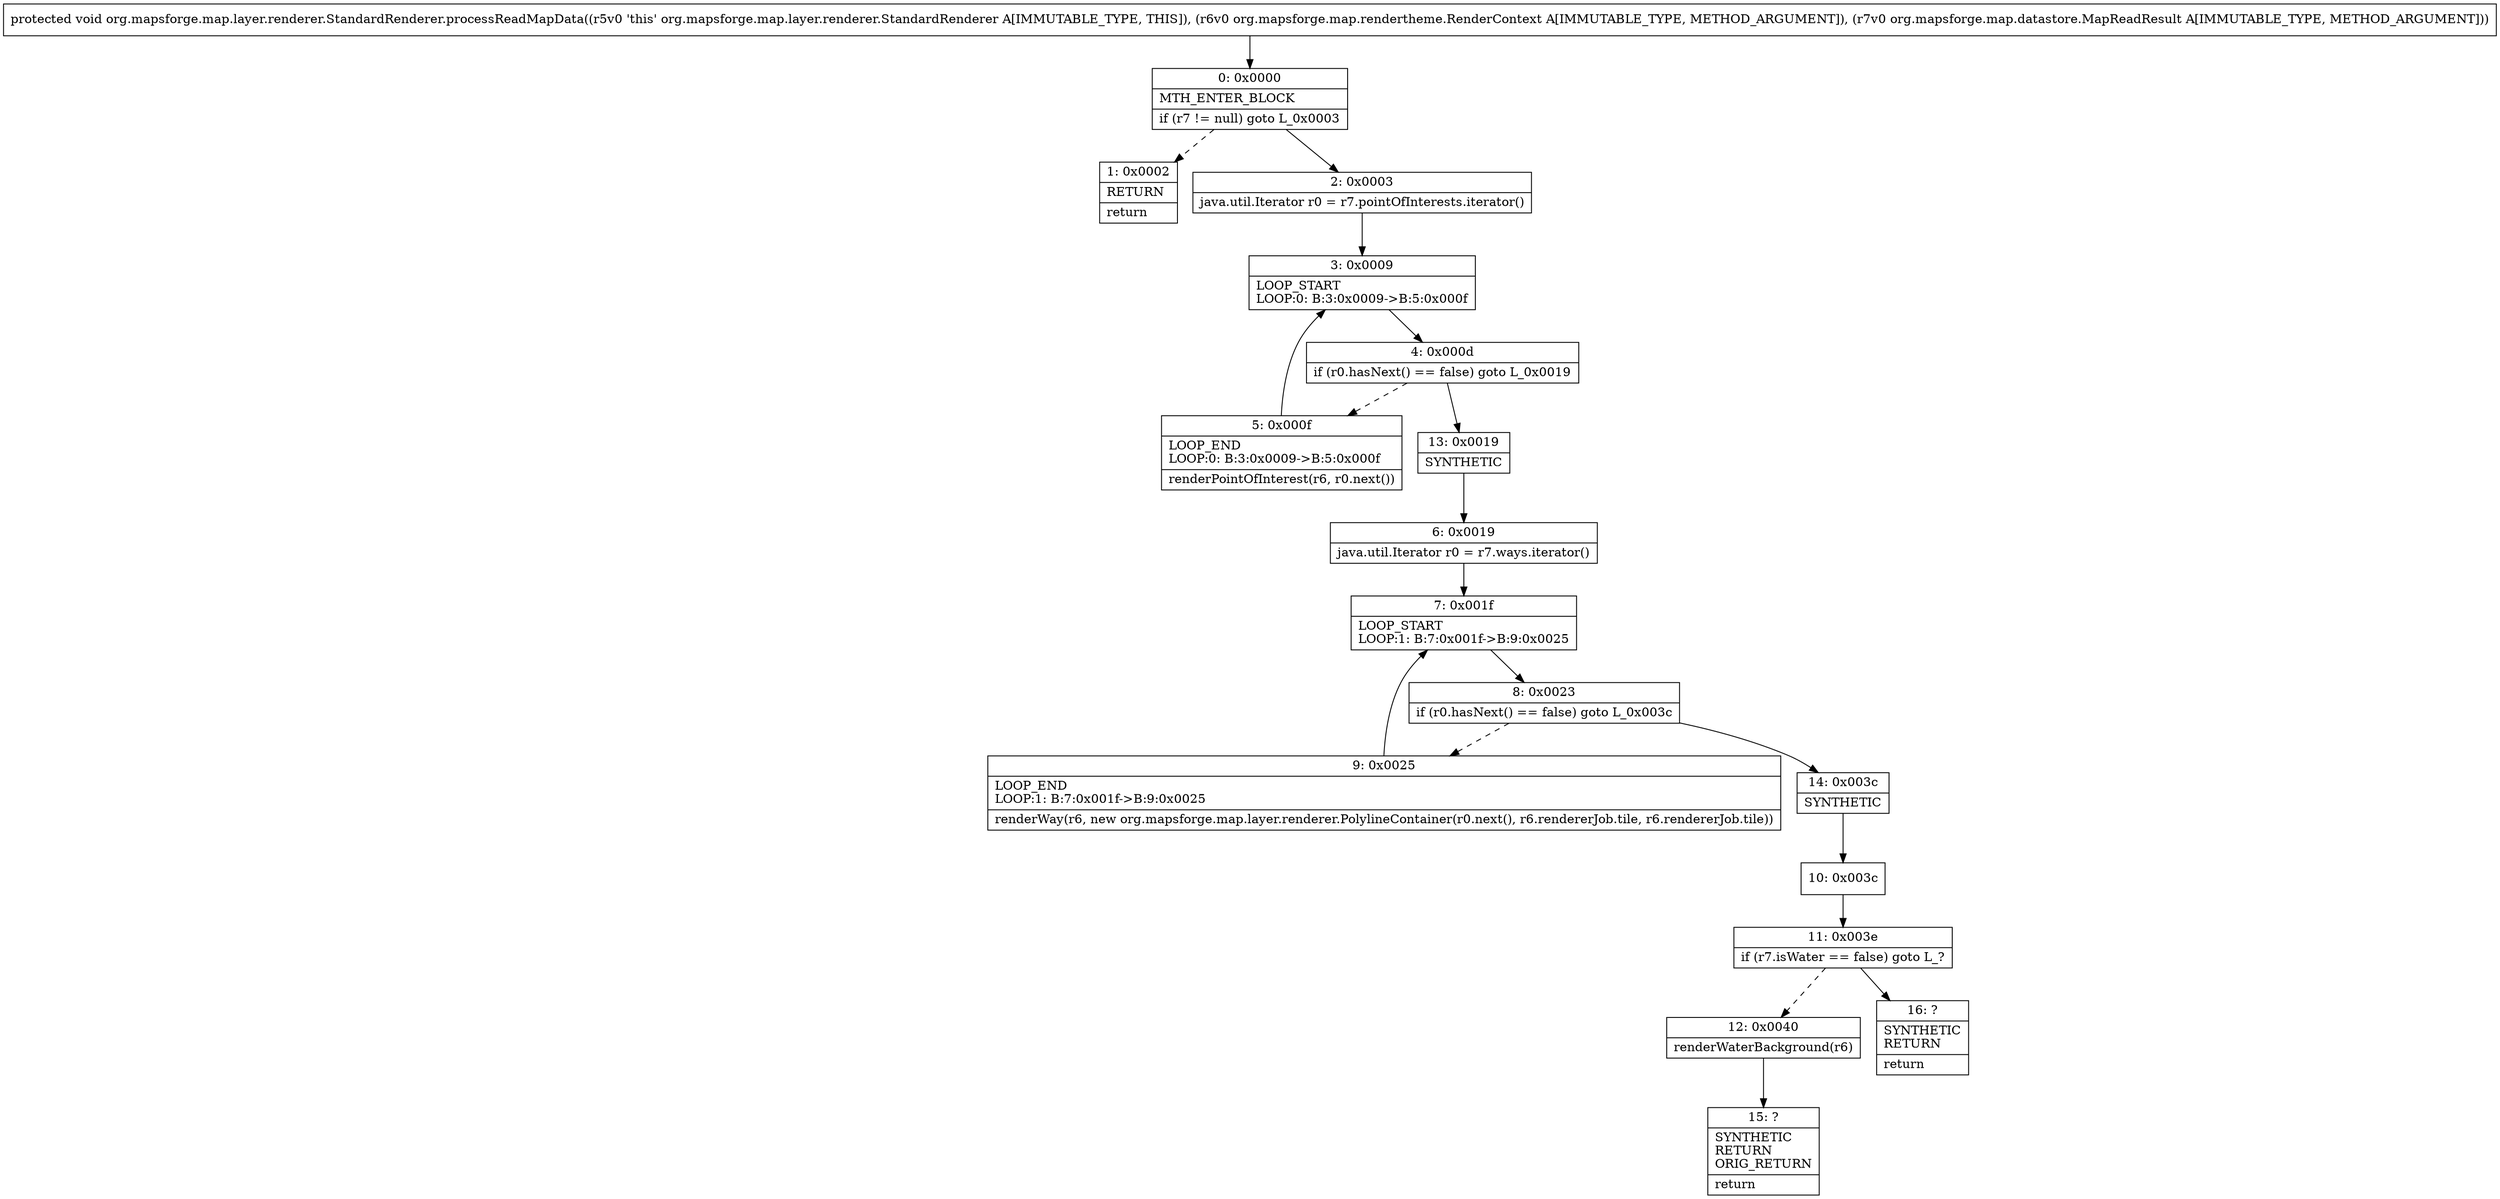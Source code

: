 digraph "CFG fororg.mapsforge.map.layer.renderer.StandardRenderer.processReadMapData(Lorg\/mapsforge\/map\/rendertheme\/RenderContext;Lorg\/mapsforge\/map\/datastore\/MapReadResult;)V" {
Node_0 [shape=record,label="{0\:\ 0x0000|MTH_ENTER_BLOCK\l|if (r7 != null) goto L_0x0003\l}"];
Node_1 [shape=record,label="{1\:\ 0x0002|RETURN\l|return\l}"];
Node_2 [shape=record,label="{2\:\ 0x0003|java.util.Iterator r0 = r7.pointOfInterests.iterator()\l}"];
Node_3 [shape=record,label="{3\:\ 0x0009|LOOP_START\lLOOP:0: B:3:0x0009\-\>B:5:0x000f\l}"];
Node_4 [shape=record,label="{4\:\ 0x000d|if (r0.hasNext() == false) goto L_0x0019\l}"];
Node_5 [shape=record,label="{5\:\ 0x000f|LOOP_END\lLOOP:0: B:3:0x0009\-\>B:5:0x000f\l|renderPointOfInterest(r6, r0.next())\l}"];
Node_6 [shape=record,label="{6\:\ 0x0019|java.util.Iterator r0 = r7.ways.iterator()\l}"];
Node_7 [shape=record,label="{7\:\ 0x001f|LOOP_START\lLOOP:1: B:7:0x001f\-\>B:9:0x0025\l}"];
Node_8 [shape=record,label="{8\:\ 0x0023|if (r0.hasNext() == false) goto L_0x003c\l}"];
Node_9 [shape=record,label="{9\:\ 0x0025|LOOP_END\lLOOP:1: B:7:0x001f\-\>B:9:0x0025\l|renderWay(r6, new org.mapsforge.map.layer.renderer.PolylineContainer(r0.next(), r6.rendererJob.tile, r6.rendererJob.tile))\l}"];
Node_10 [shape=record,label="{10\:\ 0x003c}"];
Node_11 [shape=record,label="{11\:\ 0x003e|if (r7.isWater == false) goto L_?\l}"];
Node_12 [shape=record,label="{12\:\ 0x0040|renderWaterBackground(r6)\l}"];
Node_13 [shape=record,label="{13\:\ 0x0019|SYNTHETIC\l}"];
Node_14 [shape=record,label="{14\:\ 0x003c|SYNTHETIC\l}"];
Node_15 [shape=record,label="{15\:\ ?|SYNTHETIC\lRETURN\lORIG_RETURN\l|return\l}"];
Node_16 [shape=record,label="{16\:\ ?|SYNTHETIC\lRETURN\l|return\l}"];
MethodNode[shape=record,label="{protected void org.mapsforge.map.layer.renderer.StandardRenderer.processReadMapData((r5v0 'this' org.mapsforge.map.layer.renderer.StandardRenderer A[IMMUTABLE_TYPE, THIS]), (r6v0 org.mapsforge.map.rendertheme.RenderContext A[IMMUTABLE_TYPE, METHOD_ARGUMENT]), (r7v0 org.mapsforge.map.datastore.MapReadResult A[IMMUTABLE_TYPE, METHOD_ARGUMENT])) }"];
MethodNode -> Node_0;
Node_0 -> Node_1[style=dashed];
Node_0 -> Node_2;
Node_2 -> Node_3;
Node_3 -> Node_4;
Node_4 -> Node_5[style=dashed];
Node_4 -> Node_13;
Node_5 -> Node_3;
Node_6 -> Node_7;
Node_7 -> Node_8;
Node_8 -> Node_9[style=dashed];
Node_8 -> Node_14;
Node_9 -> Node_7;
Node_10 -> Node_11;
Node_11 -> Node_12[style=dashed];
Node_11 -> Node_16;
Node_12 -> Node_15;
Node_13 -> Node_6;
Node_14 -> Node_10;
}

